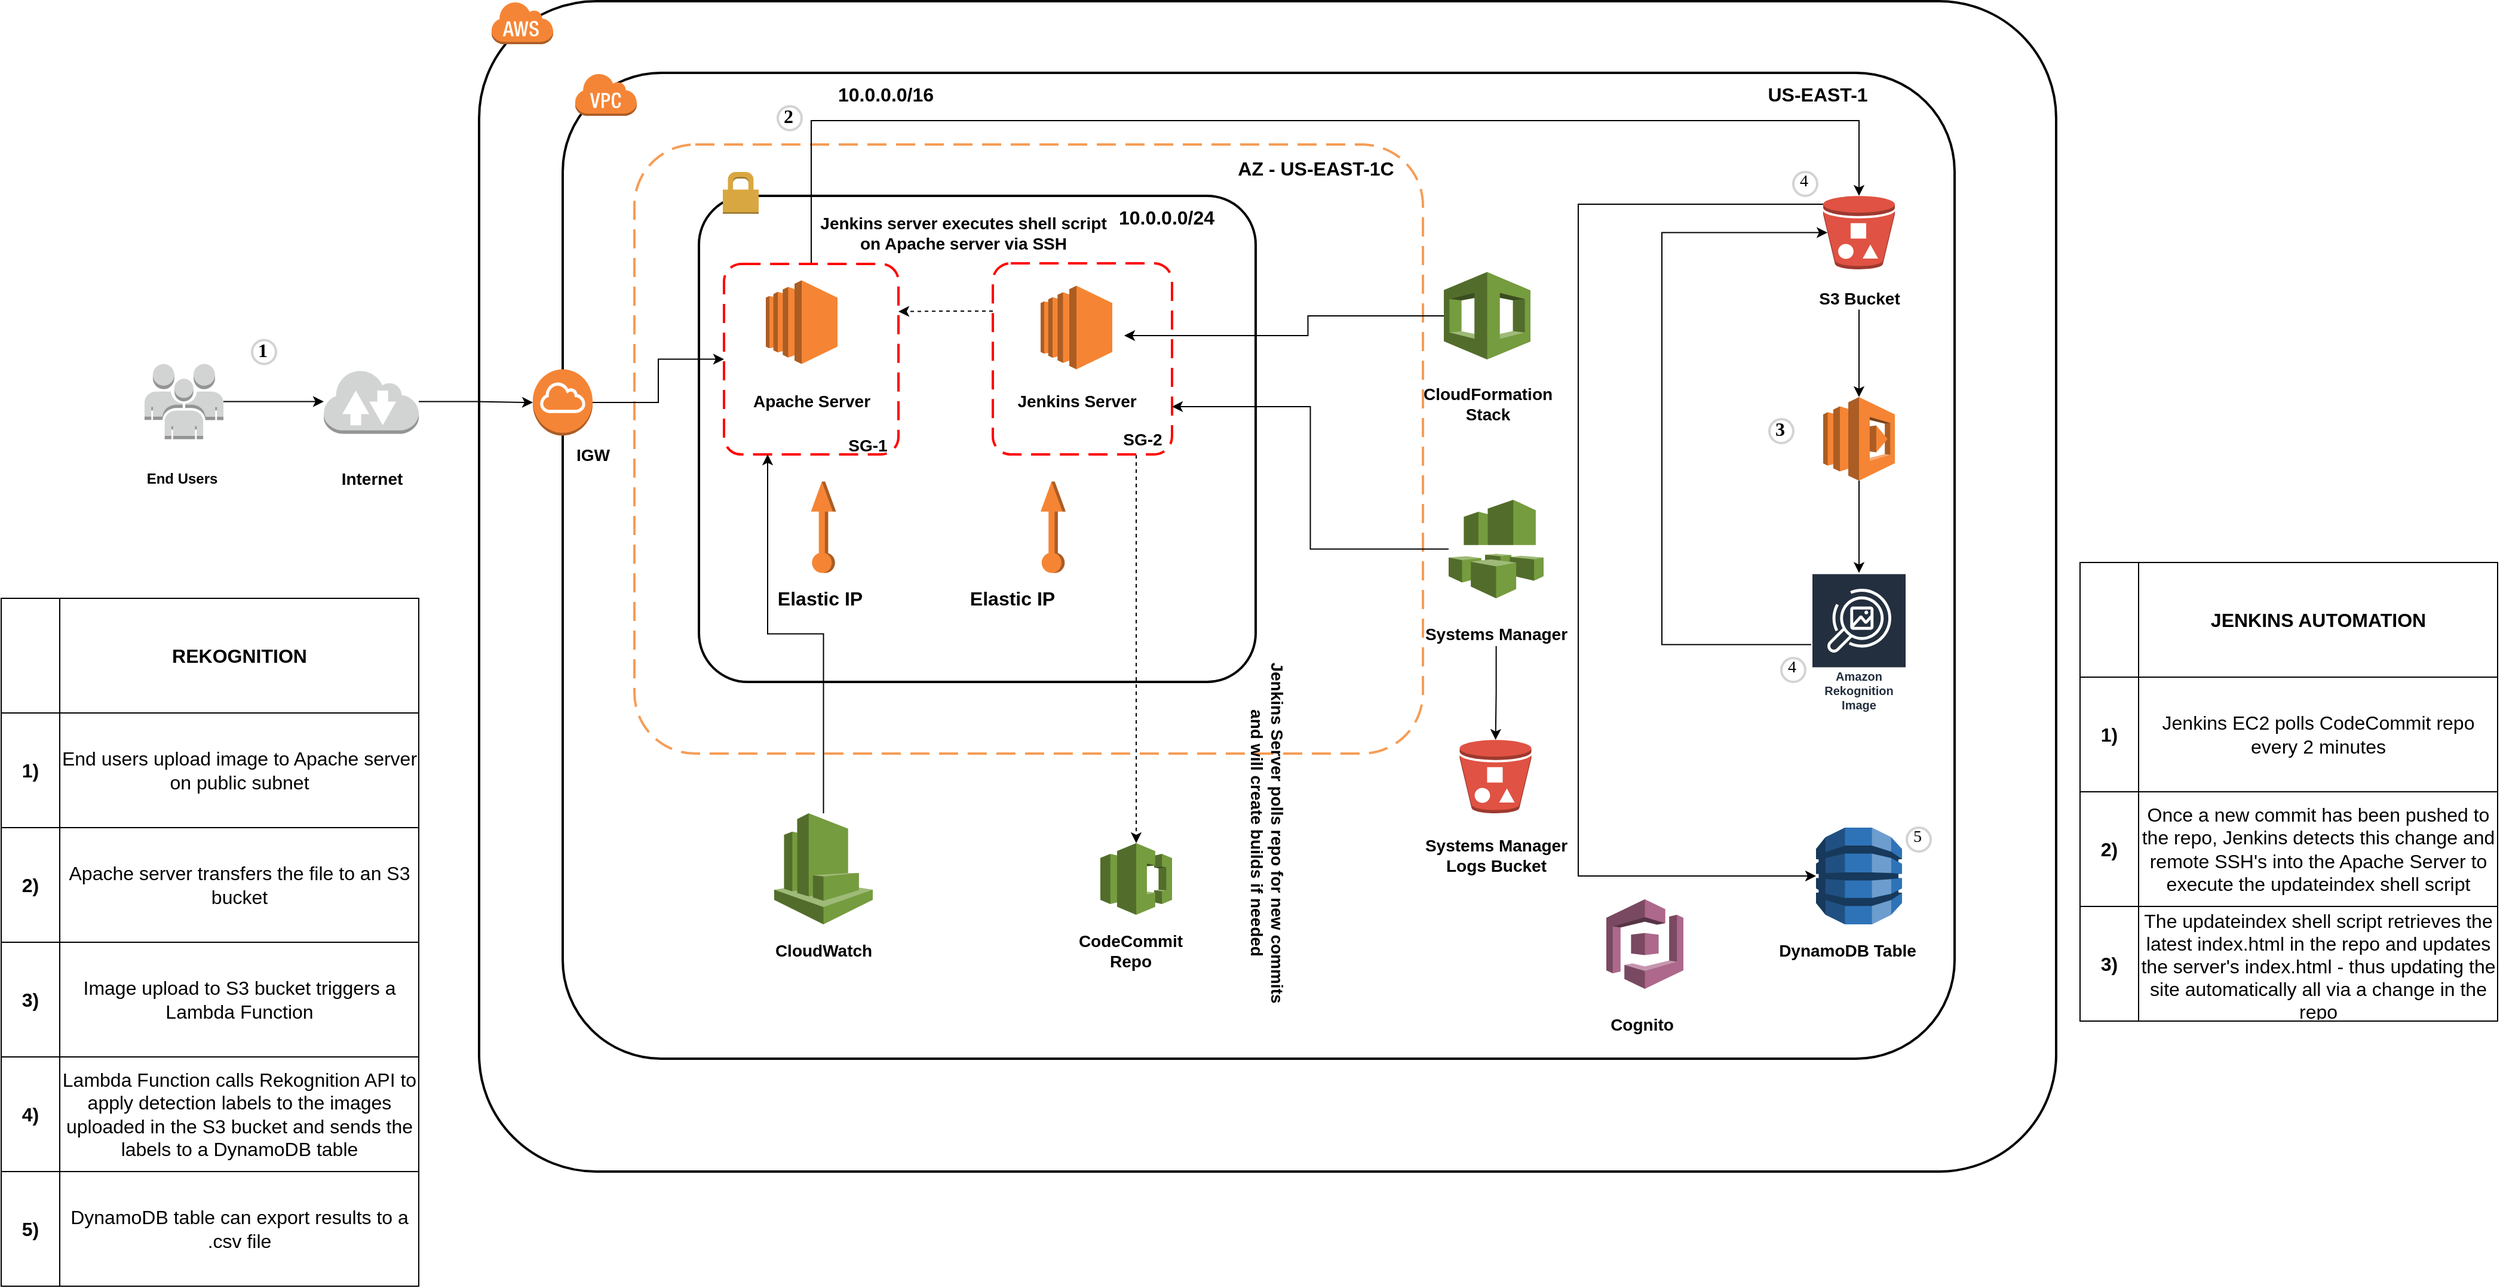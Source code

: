 <mxfile version="15.5.8" type="device"><diagram id="uXAmpyVpYY8LEQhX5TxG" name="Page-1"><mxGraphModel dx="2826" dy="1308" grid="0" gridSize="10" guides="1" tooltips="1" connect="1" arrows="1" fold="1" page="0" pageScale="1" pageWidth="850" pageHeight="1100" math="0" shadow="0"><root><mxCell id="0"/><mxCell id="1" parent="0"/><mxCell id="yqwquA-1qTVkck60Qk1I-11" value="" style="rounded=1;arcSize=10;dashed=0;fillColor=none;gradientColor=none;strokeWidth=2;" parent="1" vertex="1"><mxGeometry x="400" y="120" width="1165" height="825.5" as="geometry"/></mxCell><mxCell id="yqwquA-1qTVkck60Qk1I-9" value="" style="rounded=1;arcSize=10;dashed=0;fillColor=none;gradientColor=none;strokeWidth=2;" parent="1" vertex="1"><mxGeometry x="330" y="60" width="1320" height="980" as="geometry"/></mxCell><mxCell id="yqwquA-1qTVkck60Qk1I-26" value="" style="rounded=1;arcSize=10;dashed=1;strokeColor=#F59D56;fillColor=none;gradientColor=none;dashPattern=8 4;strokeWidth=2;" parent="1" vertex="1"><mxGeometry x="460" y="180" width="660" height="510" as="geometry"/></mxCell><mxCell id="yqwquA-1qTVkck60Qk1I-16" value="" style="rounded=1;arcSize=10;dashed=0;fillColor=none;gradientColor=none;strokeWidth=2;" parent="1" vertex="1"><mxGeometry x="514" y="223" width="466" height="407" as="geometry"/></mxCell><mxCell id="pR_QSaN7eBc64Q-wfGHJ-53" style="edgeStyle=orthogonalEdgeStyle;rounded=0;orthogonalLoop=1;jettySize=auto;html=1;fontSize=12;exitX=0.5;exitY=0;exitDx=0;exitDy=0;" edge="1" parent="1" source="yqwquA-1qTVkck60Qk1I-32" target="yqwquA-1qTVkck60Qk1I-28"><mxGeometry relative="1" as="geometry"><Array as="points"><mxPoint x="608" y="160"/><mxPoint x="1485" y="160"/></Array></mxGeometry></mxCell><mxCell id="yqwquA-1qTVkck60Qk1I-32" value="" style="rounded=1;arcSize=10;dashed=1;strokeColor=#ff0000;fillColor=none;gradientColor=none;dashPattern=8 4;strokeWidth=2;fontSize=14;" parent="1" vertex="1"><mxGeometry x="535" y="280" width="146" height="159.5" as="geometry"/></mxCell><mxCell id="yqwquA-1qTVkck60Qk1I-5" style="edgeStyle=orthogonalEdgeStyle;rounded=0;orthogonalLoop=1;jettySize=auto;html=1;" parent="1" source="yqwquA-1qTVkck60Qk1I-1" target="yqwquA-1qTVkck60Qk1I-2" edge="1"><mxGeometry relative="1" as="geometry"/></mxCell><mxCell id="yqwquA-1qTVkck60Qk1I-1" value="" style="outlineConnect=0;dashed=0;verticalLabelPosition=bottom;verticalAlign=top;align=center;html=1;shape=mxgraph.aws3.users;fillColor=#D2D3D3;gradientColor=none;" parent="1" vertex="1"><mxGeometry x="50" y="363.75" width="66" height="63" as="geometry"/></mxCell><mxCell id="yqwquA-1qTVkck60Qk1I-15" style="edgeStyle=orthogonalEdgeStyle;rounded=0;orthogonalLoop=1;jettySize=auto;html=1;" parent="1" source="yqwquA-1qTVkck60Qk1I-2" target="yqwquA-1qTVkck60Qk1I-13" edge="1"><mxGeometry relative="1" as="geometry"/></mxCell><mxCell id="yqwquA-1qTVkck60Qk1I-2" value="" style="outlineConnect=0;dashed=0;verticalLabelPosition=bottom;verticalAlign=top;align=center;html=1;shape=mxgraph.aws3.internet_2;fillColor=#D2D3D3;gradientColor=none;" parent="1" vertex="1"><mxGeometry x="200" y="368.25" width="79.5" height="54" as="geometry"/></mxCell><mxCell id="yqwquA-1qTVkck60Qk1I-3" value="&lt;b&gt;End Users&lt;/b&gt;" style="text;html=1;align=center;verticalAlign=middle;resizable=0;points=[];autosize=1;strokeColor=none;fillColor=none;" parent="1" vertex="1"><mxGeometry x="46" y="450" width="70" height="20" as="geometry"/></mxCell><mxCell id="yqwquA-1qTVkck60Qk1I-4" value="&lt;div style=&quot;font-size: 14px&quot;&gt;&lt;font style=&quot;font-size: 14px&quot;&gt;&lt;b&gt;Internet&lt;/b&gt;&lt;/font&gt;&lt;/div&gt;" style="text;html=1;align=center;verticalAlign=middle;resizable=0;points=[];autosize=1;strokeColor=none;fillColor=none;" parent="1" vertex="1"><mxGeometry x="204.75" y="450" width="70" height="20" as="geometry"/></mxCell><mxCell id="yqwquA-1qTVkck60Qk1I-8" value="&lt;font style=&quot;font-size: 16px&quot;&gt;&lt;b&gt;US-EAST-1&lt;/b&gt;&lt;/font&gt;" style="text;html=1;align=center;verticalAlign=middle;resizable=0;points=[];autosize=1;strokeColor=none;fillColor=none;" parent="1" vertex="1"><mxGeometry x="1400" y="128" width="100" height="20" as="geometry"/></mxCell><mxCell id="yqwquA-1qTVkck60Qk1I-12" value="" style="dashed=0;html=1;shape=mxgraph.aws3.virtual_private_cloud;fillColor=#F58536;gradientColor=none;dashed=0;" parent="1" vertex="1"><mxGeometry x="410" y="120" width="52" height="36" as="geometry"/></mxCell><mxCell id="yqwquA-1qTVkck60Qk1I-10" value="" style="dashed=0;html=1;shape=mxgraph.aws3.cloud;fillColor=#F58536;gradientColor=none;dashed=0;" parent="1" vertex="1"><mxGeometry x="340" y="60" width="52" height="36" as="geometry"/></mxCell><mxCell id="pR_QSaN7eBc64Q-wfGHJ-52" style="edgeStyle=orthogonalEdgeStyle;rounded=0;orthogonalLoop=1;jettySize=auto;html=1;entryX=0;entryY=0.5;entryDx=0;entryDy=0;fontSize=12;" edge="1" parent="1" source="yqwquA-1qTVkck60Qk1I-13" target="yqwquA-1qTVkck60Qk1I-32"><mxGeometry relative="1" as="geometry"/></mxCell><mxCell id="yqwquA-1qTVkck60Qk1I-13" value="" style="outlineConnect=0;dashed=0;verticalLabelPosition=bottom;verticalAlign=top;align=center;html=1;shape=mxgraph.aws3.internet_gateway;fillColor=#F58536;gradientColor=none;" parent="1" vertex="1"><mxGeometry x="375" y="368.25" width="50" height="55.5" as="geometry"/></mxCell><mxCell id="yqwquA-1qTVkck60Qk1I-14" value="&lt;font style=&quot;font-size: 14px&quot;&gt;&lt;b&gt;IGW&lt;/b&gt;&lt;/font&gt;" style="text;html=1;align=center;verticalAlign=middle;resizable=0;points=[];autosize=1;strokeColor=none;fillColor=none;" parent="1" vertex="1"><mxGeometry x="405" y="430" width="40" height="20" as="geometry"/></mxCell><mxCell id="yqwquA-1qTVkck60Qk1I-17" value="" style="dashed=0;html=1;shape=mxgraph.aws3.permissions;fillColor=#D9A741;gradientColor=none;dashed=0;" parent="1" vertex="1"><mxGeometry x="534" y="203" width="30" height="35" as="geometry"/></mxCell><mxCell id="yqwquA-1qTVkck60Qk1I-18" value="&lt;font style=&quot;font-size: 16px&quot;&gt;&lt;b&gt;10.0.0.0/16&lt;/b&gt;&lt;/font&gt;" style="text;html=1;align=center;verticalAlign=middle;resizable=0;points=[];autosize=1;strokeColor=none;fillColor=none;" parent="1" vertex="1"><mxGeometry x="620" y="128" width="100" height="20" as="geometry"/></mxCell><mxCell id="yqwquA-1qTVkck60Qk1I-19" value="&lt;font style=&quot;font-size: 16px&quot;&gt;&lt;b&gt;10.0.0.0/24&lt;/b&gt;&lt;/font&gt;" style="text;html=1;align=center;verticalAlign=middle;resizable=0;points=[];autosize=1;strokeColor=none;fillColor=none;" parent="1" vertex="1"><mxGeometry x="855" y="230.5" width="100" height="20" as="geometry"/></mxCell><mxCell id="yqwquA-1qTVkck60Qk1I-21" value="" style="outlineConnect=0;dashed=0;verticalLabelPosition=bottom;verticalAlign=top;align=center;html=1;shape=mxgraph.aws3.ec2;fillColor=#F58534;gradientColor=none;" parent="1" vertex="1"><mxGeometry x="570" y="293.75" width="60" height="70" as="geometry"/></mxCell><mxCell id="yqwquA-1qTVkck60Qk1I-23" value="" style="outlineConnect=0;dashed=0;verticalLabelPosition=bottom;verticalAlign=top;align=center;html=1;shape=mxgraph.aws3.ec2;fillColor=#F58534;gradientColor=none;" parent="1" vertex="1"><mxGeometry x="800" y="298.25" width="60" height="70" as="geometry"/></mxCell><mxCell id="yqwquA-1qTVkck60Qk1I-24" value="&lt;font style=&quot;font-size: 14px&quot;&gt;&lt;b&gt;Apache Server&lt;/b&gt;&lt;/font&gt;" style="text;html=1;align=center;verticalAlign=middle;resizable=0;points=[];autosize=1;strokeColor=none;fillColor=none;" parent="1" vertex="1"><mxGeometry x="553" y="385.25" width="110" height="20" as="geometry"/></mxCell><mxCell id="yqwquA-1qTVkck60Qk1I-25" value="&lt;font style=&quot;font-size: 14px&quot;&gt;&lt;b&gt;Jenkins Server&lt;/b&gt;&lt;/font&gt;" style="text;html=1;align=center;verticalAlign=middle;resizable=0;points=[];autosize=1;strokeColor=none;fillColor=none;" parent="1" vertex="1"><mxGeometry x="770" y="385.25" width="120" height="20" as="geometry"/></mxCell><mxCell id="yqwquA-1qTVkck60Qk1I-27" value="&lt;font style=&quot;font-size: 16px&quot;&gt;&lt;b&gt;AZ - US-EAST-1C&lt;/b&gt;&lt;/font&gt;" style="text;html=1;align=center;verticalAlign=middle;resizable=0;points=[];autosize=1;strokeColor=none;fillColor=none;" parent="1" vertex="1"><mxGeometry x="955" y="190" width="150" height="20" as="geometry"/></mxCell><mxCell id="pR_QSaN7eBc64Q-wfGHJ-67" style="edgeStyle=orthogonalEdgeStyle;rounded=0;orthogonalLoop=1;jettySize=auto;html=1;fontSize=14;" edge="1" parent="1" source="yqwquA-1qTVkck60Qk1I-29" target="pR_QSaN7eBc64Q-wfGHJ-66"><mxGeometry relative="1" as="geometry"/></mxCell><mxCell id="yqwquA-1qTVkck60Qk1I-29" value="&lt;font style=&quot;font-size: 14px&quot;&gt;&lt;b&gt;S3 Bucket&lt;/b&gt;&lt;/font&gt;" style="text;html=1;align=center;verticalAlign=middle;resizable=0;points=[];autosize=1;strokeColor=none;fillColor=none;" parent="1" vertex="1"><mxGeometry x="1446" y="299.25" width="78" height="19" as="geometry"/></mxCell><mxCell id="pR_QSaN7eBc64Q-wfGHJ-80" style="edgeStyle=orthogonalEdgeStyle;rounded=0;orthogonalLoop=1;jettySize=auto;html=1;fontSize=14;entryX=0.06;entryY=0.5;entryDx=0;entryDy=0;entryPerimeter=0;" edge="1" parent="1" source="yqwquA-1qTVkck60Qk1I-30" target="yqwquA-1qTVkck60Qk1I-28"><mxGeometry relative="1" as="geometry"><Array as="points"><mxPoint x="1320" y="599"/><mxPoint x="1320" y="254"/></Array></mxGeometry></mxCell><mxCell id="yqwquA-1qTVkck60Qk1I-30" value="Amazon Rekognition Image" style="sketch=0;outlineConnect=0;fontColor=#232F3E;gradientColor=none;strokeColor=#ffffff;fillColor=#232F3E;dashed=0;verticalLabelPosition=middle;verticalAlign=bottom;align=center;html=1;whiteSpace=wrap;fontSize=10;fontStyle=1;spacing=3;shape=mxgraph.aws4.productIcon;prIcon=mxgraph.aws4.rekognition_image;" parent="1" vertex="1"><mxGeometry x="1445" y="538.75" width="80" height="120" as="geometry"/></mxCell><mxCell id="pR_QSaN7eBc64Q-wfGHJ-3" style="edgeStyle=orthogonalEdgeStyle;rounded=0;orthogonalLoop=1;jettySize=auto;html=1;dashed=1;entryX=0.5;entryY=0;entryDx=0;entryDy=0;entryPerimeter=0;" edge="1" parent="1" target="pR_QSaN7eBc64Q-wfGHJ-1"><mxGeometry relative="1" as="geometry"><mxPoint x="880" y="440" as="sourcePoint"/><Array as="points"><mxPoint x="880" y="550"/><mxPoint x="880" y="550"/></Array></mxGeometry></mxCell><mxCell id="pR_QSaN7eBc64Q-wfGHJ-50" style="edgeStyle=orthogonalEdgeStyle;rounded=0;orthogonalLoop=1;jettySize=auto;html=1;entryX=1;entryY=0.25;entryDx=0;entryDy=0;dashed=1;fontSize=16;exitX=0;exitY=0.25;exitDx=0;exitDy=0;" edge="1" parent="1" source="yqwquA-1qTVkck60Qk1I-33" target="yqwquA-1qTVkck60Qk1I-32"><mxGeometry relative="1" as="geometry"/></mxCell><mxCell id="yqwquA-1qTVkck60Qk1I-33" value="" style="rounded=1;arcSize=10;dashed=1;strokeColor=#ff0000;fillColor=none;gradientColor=none;dashPattern=8 4;strokeWidth=2;fontSize=14;" parent="1" vertex="1"><mxGeometry x="760" y="279.5" width="150" height="160" as="geometry"/></mxCell><mxCell id="yqwquA-1qTVkck60Qk1I-34" value="&lt;font style=&quot;font-size: 14px&quot;&gt;&lt;b&gt;SG-1&lt;/b&gt;&lt;/font&gt;" style="text;html=1;align=center;verticalAlign=middle;resizable=0;points=[];autosize=1;strokeColor=none;fillColor=none;fontSize=14;" parent="1" vertex="1"><mxGeometry x="630" y="422.25" width="50" height="20" as="geometry"/></mxCell><mxCell id="yqwquA-1qTVkck60Qk1I-35" value="&lt;font style=&quot;font-size: 14px&quot;&gt;&lt;b&gt;SG-2&lt;/b&gt;&lt;/font&gt;" style="text;html=1;align=center;verticalAlign=middle;resizable=0;points=[];autosize=1;strokeColor=none;fillColor=none;fontSize=14;" parent="1" vertex="1"><mxGeometry x="860" y="416.5" width="50" height="20" as="geometry"/></mxCell><mxCell id="pR_QSaN7eBc64Q-wfGHJ-1" value="" style="outlineConnect=0;dashed=0;verticalLabelPosition=bottom;verticalAlign=top;align=center;html=1;shape=mxgraph.aws3.codecommit;fillColor=#759C3E;gradientColor=none;" vertex="1" parent="1"><mxGeometry x="850" y="765" width="60" height="60" as="geometry"/></mxCell><mxCell id="pR_QSaN7eBc64Q-wfGHJ-2" value="&lt;font style=&quot;font-size: 14px&quot;&gt;&lt;b&gt;CodeCommit&lt;br&gt;Repo&lt;/b&gt;&lt;/font&gt;" style="text;html=1;align=center;verticalAlign=middle;resizable=0;points=[];autosize=1;strokeColor=none;fillColor=none;" vertex="1" parent="1"><mxGeometry x="825" y="835" width="100" height="40" as="geometry"/></mxCell><mxCell id="pR_QSaN7eBc64Q-wfGHJ-4" value="&lt;div style=&quot;font-size: 14px&quot;&gt;&lt;font style=&quot;font-size: 14px&quot;&gt;&lt;b&gt;Jenkins Server polls repo for new commits &lt;br&gt;&lt;/b&gt;&lt;/font&gt;&lt;/div&gt;&lt;div style=&quot;font-size: 14px&quot;&gt;&lt;font style=&quot;font-size: 14px&quot;&gt;&lt;b&gt;and will create builds if needed&lt;/b&gt;&lt;/font&gt;&lt;/div&gt;" style="text;html=1;align=center;verticalAlign=middle;resizable=0;points=[];autosize=1;strokeColor=none;fillColor=none;rotation=90;" vertex="1" parent="1"><mxGeometry x="842.5" y="740" width="295" height="32" as="geometry"/></mxCell><mxCell id="pR_QSaN7eBc64Q-wfGHJ-30" value="" style="shape=table;startSize=0;container=1;collapsible=0;childLayout=tableLayout;fontSize=16;" vertex="1" parent="1"><mxGeometry x="-70" y="560" width="349.5" height="576" as="geometry"/></mxCell><mxCell id="pR_QSaN7eBc64Q-wfGHJ-87" style="shape=partialRectangle;collapsible=0;dropTarget=0;pointerEvents=0;fillColor=none;top=0;left=0;bottom=0;right=0;points=[[0,0.5],[1,0.5]];portConstraint=eastwest;fontSize=16;" vertex="1" parent="pR_QSaN7eBc64Q-wfGHJ-30"><mxGeometry width="349.5" height="96" as="geometry"/></mxCell><mxCell id="pR_QSaN7eBc64Q-wfGHJ-88" style="shape=partialRectangle;html=1;whiteSpace=wrap;connectable=0;overflow=hidden;fillColor=none;top=0;left=0;bottom=0;right=0;pointerEvents=1;fontSize=16;" vertex="1" parent="pR_QSaN7eBc64Q-wfGHJ-87"><mxGeometry width="49" height="96" as="geometry"><mxRectangle width="49" height="96" as="alternateBounds"/></mxGeometry></mxCell><mxCell id="pR_QSaN7eBc64Q-wfGHJ-89" value="&lt;b&gt;REKOGNITION&lt;/b&gt;" style="shape=partialRectangle;html=1;whiteSpace=wrap;connectable=0;overflow=hidden;fillColor=none;top=0;left=0;bottom=0;right=0;pointerEvents=1;fontSize=16;" vertex="1" parent="pR_QSaN7eBc64Q-wfGHJ-87"><mxGeometry x="49" width="301" height="96" as="geometry"><mxRectangle width="301" height="96" as="alternateBounds"/></mxGeometry></mxCell><mxCell id="pR_QSaN7eBc64Q-wfGHJ-31" value="" style="shape=partialRectangle;collapsible=0;dropTarget=0;pointerEvents=0;fillColor=none;top=0;left=0;bottom=0;right=0;points=[[0,0.5],[1,0.5]];portConstraint=eastwest;fontSize=16;" vertex="1" parent="pR_QSaN7eBc64Q-wfGHJ-30"><mxGeometry y="96" width="349.5" height="96" as="geometry"/></mxCell><mxCell id="pR_QSaN7eBc64Q-wfGHJ-32" value="&lt;b&gt;1)&lt;/b&gt;" style="shape=partialRectangle;html=1;whiteSpace=wrap;connectable=0;overflow=hidden;fillColor=none;top=0;left=0;bottom=0;right=0;pointerEvents=1;fontSize=16;" vertex="1" parent="pR_QSaN7eBc64Q-wfGHJ-31"><mxGeometry width="49" height="96" as="geometry"><mxRectangle width="49" height="96" as="alternateBounds"/></mxGeometry></mxCell><mxCell id="pR_QSaN7eBc64Q-wfGHJ-33" value="End users upload image to Apache server on public subnet" style="shape=partialRectangle;html=1;whiteSpace=wrap;connectable=0;overflow=hidden;fillColor=none;top=0;left=0;bottom=0;right=0;pointerEvents=1;fontSize=16;" vertex="1" parent="pR_QSaN7eBc64Q-wfGHJ-31"><mxGeometry x="49" width="301" height="96" as="geometry"><mxRectangle width="301" height="96" as="alternateBounds"/></mxGeometry></mxCell><mxCell id="pR_QSaN7eBc64Q-wfGHJ-34" value="" style="shape=partialRectangle;collapsible=0;dropTarget=0;pointerEvents=0;fillColor=none;top=0;left=0;bottom=0;right=0;points=[[0,0.5],[1,0.5]];portConstraint=eastwest;fontSize=16;" vertex="1" parent="pR_QSaN7eBc64Q-wfGHJ-30"><mxGeometry y="192" width="349.5" height="96" as="geometry"/></mxCell><mxCell id="pR_QSaN7eBc64Q-wfGHJ-35" value="&lt;b&gt;2)&lt;/b&gt;" style="shape=partialRectangle;html=1;whiteSpace=wrap;connectable=0;overflow=hidden;fillColor=none;top=0;left=0;bottom=0;right=0;pointerEvents=1;fontSize=16;" vertex="1" parent="pR_QSaN7eBc64Q-wfGHJ-34"><mxGeometry width="49" height="96" as="geometry"><mxRectangle width="49" height="96" as="alternateBounds"/></mxGeometry></mxCell><mxCell id="pR_QSaN7eBc64Q-wfGHJ-36" value="Apache server transfers the file to an S3 bucket" style="shape=partialRectangle;html=1;whiteSpace=wrap;connectable=0;overflow=hidden;fillColor=none;top=0;left=0;bottom=0;right=0;pointerEvents=1;fontSize=16;" vertex="1" parent="pR_QSaN7eBc64Q-wfGHJ-34"><mxGeometry x="49" width="301" height="96" as="geometry"><mxRectangle width="301" height="96" as="alternateBounds"/></mxGeometry></mxCell><mxCell id="pR_QSaN7eBc64Q-wfGHJ-37" value="" style="shape=partialRectangle;collapsible=0;dropTarget=0;pointerEvents=0;fillColor=none;top=0;left=0;bottom=0;right=0;points=[[0,0.5],[1,0.5]];portConstraint=eastwest;fontSize=16;" vertex="1" parent="pR_QSaN7eBc64Q-wfGHJ-30"><mxGeometry y="288" width="349.5" height="96" as="geometry"/></mxCell><mxCell id="pR_QSaN7eBc64Q-wfGHJ-38" value="&lt;b&gt;3)&lt;/b&gt;" style="shape=partialRectangle;html=1;whiteSpace=wrap;connectable=0;overflow=hidden;fillColor=none;top=0;left=0;bottom=0;right=0;pointerEvents=1;fontSize=16;" vertex="1" parent="pR_QSaN7eBc64Q-wfGHJ-37"><mxGeometry width="49" height="96" as="geometry"><mxRectangle width="49" height="96" as="alternateBounds"/></mxGeometry></mxCell><mxCell id="pR_QSaN7eBc64Q-wfGHJ-39" value="Image upload to S3 bucket triggers a Lambda Function" style="shape=partialRectangle;html=1;whiteSpace=wrap;connectable=0;overflow=hidden;fillColor=none;top=0;left=0;bottom=0;right=0;pointerEvents=1;fontSize=16;" vertex="1" parent="pR_QSaN7eBc64Q-wfGHJ-37"><mxGeometry x="49" width="301" height="96" as="geometry"><mxRectangle width="301" height="96" as="alternateBounds"/></mxGeometry></mxCell><mxCell id="pR_QSaN7eBc64Q-wfGHJ-73" style="shape=partialRectangle;collapsible=0;dropTarget=0;pointerEvents=0;fillColor=none;top=0;left=0;bottom=0;right=0;points=[[0,0.5],[1,0.5]];portConstraint=eastwest;fontSize=16;" vertex="1" parent="pR_QSaN7eBc64Q-wfGHJ-30"><mxGeometry y="384" width="349.5" height="96" as="geometry"/></mxCell><mxCell id="pR_QSaN7eBc64Q-wfGHJ-74" value="&lt;b&gt;4)&lt;/b&gt;" style="shape=partialRectangle;html=1;whiteSpace=wrap;connectable=0;overflow=hidden;fillColor=none;top=0;left=0;bottom=0;right=0;pointerEvents=1;fontSize=16;" vertex="1" parent="pR_QSaN7eBc64Q-wfGHJ-73"><mxGeometry width="49" height="96" as="geometry"><mxRectangle width="49" height="96" as="alternateBounds"/></mxGeometry></mxCell><mxCell id="pR_QSaN7eBc64Q-wfGHJ-75" value="Lambda Function calls Rekognition API to apply detection labels to the images uploaded in the S3 bucket and sends the labels to a DynamoDB table" style="shape=partialRectangle;html=1;whiteSpace=wrap;connectable=0;overflow=hidden;fillColor=none;top=0;left=0;bottom=0;right=0;pointerEvents=1;fontSize=16;" vertex="1" parent="pR_QSaN7eBc64Q-wfGHJ-73"><mxGeometry x="49" width="301" height="96" as="geometry"><mxRectangle width="301" height="96" as="alternateBounds"/></mxGeometry></mxCell><mxCell id="pR_QSaN7eBc64Q-wfGHJ-76" style="shape=partialRectangle;collapsible=0;dropTarget=0;pointerEvents=0;fillColor=none;top=0;left=0;bottom=0;right=0;points=[[0,0.5],[1,0.5]];portConstraint=eastwest;fontSize=16;" vertex="1" parent="pR_QSaN7eBc64Q-wfGHJ-30"><mxGeometry y="480" width="349.5" height="96" as="geometry"/></mxCell><mxCell id="pR_QSaN7eBc64Q-wfGHJ-77" value="&lt;b&gt;5)&lt;/b&gt;" style="shape=partialRectangle;html=1;whiteSpace=wrap;connectable=0;overflow=hidden;fillColor=none;top=0;left=0;bottom=0;right=0;pointerEvents=1;fontSize=16;" vertex="1" parent="pR_QSaN7eBc64Q-wfGHJ-76"><mxGeometry width="49" height="96" as="geometry"><mxRectangle width="49" height="96" as="alternateBounds"/></mxGeometry></mxCell><mxCell id="pR_QSaN7eBc64Q-wfGHJ-78" value="DynamoDB table can export results to a .csv file" style="shape=partialRectangle;html=1;whiteSpace=wrap;connectable=0;overflow=hidden;fillColor=none;top=0;left=0;bottom=0;right=0;pointerEvents=1;fontSize=16;" vertex="1" parent="pR_QSaN7eBc64Q-wfGHJ-76"><mxGeometry x="49" width="301" height="96" as="geometry"><mxRectangle width="301" height="96" as="alternateBounds"/></mxGeometry></mxCell><mxCell id="pR_QSaN7eBc64Q-wfGHJ-51" value="&lt;div style=&quot;font-size: 14px&quot;&gt;&lt;font style=&quot;font-size: 14px&quot;&gt;&lt;b&gt;&lt;font style=&quot;font-size: 14px&quot;&gt;Jenkins server executes shell script &lt;br&gt;&lt;/font&gt;&lt;/b&gt;&lt;/font&gt;&lt;/div&gt;&lt;div style=&quot;font-size: 14px&quot;&gt;&lt;font style=&quot;font-size: 14px&quot;&gt;&lt;b&gt;&lt;font style=&quot;font-size: 14px&quot;&gt;on Apache server via SSH&lt;br&gt;&lt;/font&gt;&lt;/b&gt;&lt;/font&gt;&lt;/div&gt;" style="text;html=1;align=center;verticalAlign=middle;resizable=0;points=[];autosize=1;strokeColor=none;fillColor=none;fontSize=12;" vertex="1" parent="1"><mxGeometry x="610" y="238" width="250" height="32" as="geometry"/></mxCell><mxCell id="pR_QSaN7eBc64Q-wfGHJ-55" value="&lt;b&gt;1&lt;/b&gt;" style="ellipse;whiteSpace=wrap;html=1;aspect=fixed;strokeWidth=2;fontFamily=Tahoma;spacingBottom=4;spacingRight=2;strokeColor=#d3d3d3;fontSize=16;" vertex="1" parent="1"><mxGeometry x="140" y="343.75" width="20" height="20" as="geometry"/></mxCell><mxCell id="pR_QSaN7eBc64Q-wfGHJ-58" value="&lt;b&gt;2&lt;/b&gt;" style="ellipse;whiteSpace=wrap;html=1;aspect=fixed;strokeWidth=2;fontFamily=Tahoma;spacingBottom=4;spacingRight=2;strokeColor=#d3d3d3;fontSize=16;" vertex="1" parent="1"><mxGeometry x="580" y="148" width="20" height="20" as="geometry"/></mxCell><mxCell id="pR_QSaN7eBc64Q-wfGHJ-59" value="&lt;b&gt;3&lt;/b&gt;" style="ellipse;whiteSpace=wrap;html=1;aspect=fixed;strokeWidth=2;fontFamily=Tahoma;spacingBottom=4;spacingRight=2;strokeColor=#d3d3d3;fontSize=16;" vertex="1" parent="1"><mxGeometry x="1410" y="410" width="20" height="20" as="geometry"/></mxCell><mxCell id="pR_QSaN7eBc64Q-wfGHJ-62" value="" style="outlineConnect=0;dashed=0;verticalLabelPosition=bottom;verticalAlign=top;align=center;html=1;shape=mxgraph.aws3.elastic_ip;fillColor=#F58534;gradientColor=none;fontSize=14;direction=north;" vertex="1" parent="1"><mxGeometry x="607.75" y="462.25" width="21" height="76.5" as="geometry"/></mxCell><mxCell id="pR_QSaN7eBc64Q-wfGHJ-63" value="" style="outlineConnect=0;dashed=0;verticalLabelPosition=bottom;verticalAlign=top;align=center;html=1;shape=mxgraph.aws3.elastic_ip;fillColor=#F58534;gradientColor=none;fontSize=14;direction=north;" vertex="1" parent="1"><mxGeometry x="800" y="462.25" width="21" height="76.5" as="geometry"/></mxCell><mxCell id="pR_QSaN7eBc64Q-wfGHJ-64" value="&lt;font size=&quot;1&quot;&gt;&lt;b style=&quot;font-size: 16px&quot;&gt;Elastic IP&lt;/b&gt;&lt;/font&gt;" style="text;html=1;align=center;verticalAlign=middle;resizable=0;points=[];autosize=1;strokeColor=none;fillColor=none;fontSize=14;" vertex="1" parent="1"><mxGeometry x="570" y="550" width="90" height="20" as="geometry"/></mxCell><mxCell id="pR_QSaN7eBc64Q-wfGHJ-65" value="&lt;font size=&quot;1&quot;&gt;&lt;b style=&quot;font-size: 16px&quot;&gt;Elastic IP&lt;/b&gt;&lt;/font&gt;" style="text;html=1;align=center;verticalAlign=middle;resizable=0;points=[];autosize=1;strokeColor=none;fillColor=none;fontSize=14;" vertex="1" parent="1"><mxGeometry x="731" y="550" width="90" height="20" as="geometry"/></mxCell><mxCell id="pR_QSaN7eBc64Q-wfGHJ-69" style="edgeStyle=orthogonalEdgeStyle;rounded=0;orthogonalLoop=1;jettySize=auto;html=1;fontSize=14;" edge="1" parent="1" source="pR_QSaN7eBc64Q-wfGHJ-66" target="yqwquA-1qTVkck60Qk1I-30"><mxGeometry relative="1" as="geometry"/></mxCell><mxCell id="pR_QSaN7eBc64Q-wfGHJ-66" value="" style="outlineConnect=0;dashed=0;verticalLabelPosition=bottom;verticalAlign=top;align=center;html=1;shape=mxgraph.aws3.lambda;fillColor=#F58534;gradientColor=none;fontSize=14;" vertex="1" parent="1"><mxGeometry x="1455" y="391.5" width="60" height="70" as="geometry"/></mxCell><mxCell id="pR_QSaN7eBc64Q-wfGHJ-71" value="" style="outlineConnect=0;dashed=0;verticalLabelPosition=bottom;verticalAlign=top;align=center;html=1;shape=mxgraph.aws3.dynamo_db;fillColor=#2E73B8;gradientColor=none;fontSize=14;" vertex="1" parent="1"><mxGeometry x="1449" y="752" width="72" height="81" as="geometry"/></mxCell><mxCell id="pR_QSaN7eBc64Q-wfGHJ-81" style="edgeStyle=orthogonalEdgeStyle;rounded=0;orthogonalLoop=1;jettySize=auto;html=1;entryX=0;entryY=0.5;entryDx=0;entryDy=0;entryPerimeter=0;fontSize=14;" edge="1" parent="1" source="yqwquA-1qTVkck60Qk1I-28" target="pR_QSaN7eBc64Q-wfGHJ-71"><mxGeometry relative="1" as="geometry"><Array as="points"><mxPoint x="1250" y="230"/><mxPoint x="1250" y="793"/></Array></mxGeometry></mxCell><mxCell id="yqwquA-1qTVkck60Qk1I-28" value="" style="outlineConnect=0;dashed=0;verticalLabelPosition=bottom;verticalAlign=top;align=center;html=1;shape=mxgraph.aws3.bucket_with_objects;fillColor=#E05243;gradientColor=none;" parent="1" vertex="1"><mxGeometry x="1455" y="223" width="60" height="61.5" as="geometry"/></mxCell><mxCell id="pR_QSaN7eBc64Q-wfGHJ-83" value="4" style="ellipse;whiteSpace=wrap;html=1;aspect=fixed;strokeWidth=2;fontFamily=Tahoma;spacingBottom=4;spacingRight=2;strokeColor=#d3d3d3;fontSize=14;" vertex="1" parent="1"><mxGeometry x="1420" y="610" width="20" height="20" as="geometry"/></mxCell><mxCell id="pR_QSaN7eBc64Q-wfGHJ-84" value="4" style="ellipse;whiteSpace=wrap;html=1;aspect=fixed;strokeWidth=2;fontFamily=Tahoma;spacingBottom=4;spacingRight=2;strokeColor=#d3d3d3;fontSize=14;" vertex="1" parent="1"><mxGeometry x="1430" y="203" width="20" height="20" as="geometry"/></mxCell><mxCell id="pR_QSaN7eBc64Q-wfGHJ-85" value="5" style="ellipse;whiteSpace=wrap;html=1;aspect=fixed;strokeWidth=2;fontFamily=Tahoma;spacingBottom=4;spacingRight=2;strokeColor=#d3d3d3;fontSize=14;" vertex="1" parent="1"><mxGeometry x="1525" y="752" width="20" height="20" as="geometry"/></mxCell><mxCell id="pR_QSaN7eBc64Q-wfGHJ-86" value="&lt;b&gt;DynamoDB Table&lt;/b&gt;" style="text;html=1;align=center;verticalAlign=middle;resizable=0;points=[];autosize=1;strokeColor=none;fillColor=none;fontSize=14;" vertex="1" parent="1"><mxGeometry x="1410" y="845" width="130" height="20" as="geometry"/></mxCell><mxCell id="pR_QSaN7eBc64Q-wfGHJ-92" style="edgeStyle=orthogonalEdgeStyle;rounded=0;orthogonalLoop=1;jettySize=auto;html=1;entryX=0.733;entryY=0.378;entryDx=0;entryDy=0;entryPerimeter=0;fontSize=14;" edge="1" parent="1" source="pR_QSaN7eBc64Q-wfGHJ-90" target="yqwquA-1qTVkck60Qk1I-33"><mxGeometry relative="1" as="geometry"/></mxCell><mxCell id="pR_QSaN7eBc64Q-wfGHJ-90" value="" style="outlineConnect=0;dashed=0;verticalLabelPosition=bottom;verticalAlign=top;align=center;html=1;shape=mxgraph.aws3.cloudformation;fillColor=#759C3E;gradientColor=none;fontSize=14;" vertex="1" parent="1"><mxGeometry x="1137.5" y="286.75" width="72.5" height="73.25" as="geometry"/></mxCell><mxCell id="pR_QSaN7eBc64Q-wfGHJ-91" value="&lt;div&gt;&lt;b&gt;CloudFormation&lt;/b&gt;&lt;/div&gt;&lt;div&gt;&lt;b&gt;Stack&lt;br&gt;&lt;/b&gt;&lt;/div&gt;" style="text;html=1;align=center;verticalAlign=middle;resizable=0;points=[];autosize=1;strokeColor=none;fillColor=none;fontSize=14;" vertex="1" parent="1"><mxGeometry x="1113.75" y="376.5" width="120" height="40" as="geometry"/></mxCell><mxCell id="pR_QSaN7eBc64Q-wfGHJ-93" value="" style="shape=table;startSize=0;container=1;collapsible=0;childLayout=tableLayout;fontSize=16;" vertex="1" parent="1"><mxGeometry x="1670" y="530" width="349.5" height="384" as="geometry"/></mxCell><mxCell id="pR_QSaN7eBc64Q-wfGHJ-94" style="shape=partialRectangle;collapsible=0;dropTarget=0;pointerEvents=0;fillColor=none;top=0;left=0;bottom=0;right=0;points=[[0,0.5],[1,0.5]];portConstraint=eastwest;fontSize=16;" vertex="1" parent="pR_QSaN7eBc64Q-wfGHJ-93"><mxGeometry width="349.5" height="96" as="geometry"/></mxCell><mxCell id="pR_QSaN7eBc64Q-wfGHJ-95" style="shape=partialRectangle;html=1;whiteSpace=wrap;connectable=0;overflow=hidden;fillColor=none;top=0;left=0;bottom=0;right=0;pointerEvents=1;fontSize=16;" vertex="1" parent="pR_QSaN7eBc64Q-wfGHJ-94"><mxGeometry width="49" height="96" as="geometry"><mxRectangle width="49" height="96" as="alternateBounds"/></mxGeometry></mxCell><mxCell id="pR_QSaN7eBc64Q-wfGHJ-96" value="&lt;b&gt;JENKINS AUTOMATION&lt;/b&gt;" style="shape=partialRectangle;html=1;whiteSpace=wrap;connectable=0;overflow=hidden;fillColor=none;top=0;left=0;bottom=0;right=0;pointerEvents=1;fontSize=16;" vertex="1" parent="pR_QSaN7eBc64Q-wfGHJ-94"><mxGeometry x="49" width="301" height="96" as="geometry"><mxRectangle width="301" height="96" as="alternateBounds"/></mxGeometry></mxCell><mxCell id="pR_QSaN7eBc64Q-wfGHJ-97" value="" style="shape=partialRectangle;collapsible=0;dropTarget=0;pointerEvents=0;fillColor=none;top=0;left=0;bottom=0;right=0;points=[[0,0.5],[1,0.5]];portConstraint=eastwest;fontSize=16;" vertex="1" parent="pR_QSaN7eBc64Q-wfGHJ-93"><mxGeometry y="96" width="349.5" height="96" as="geometry"/></mxCell><mxCell id="pR_QSaN7eBc64Q-wfGHJ-98" value="&lt;b&gt;1)&lt;/b&gt;" style="shape=partialRectangle;html=1;whiteSpace=wrap;connectable=0;overflow=hidden;fillColor=none;top=0;left=0;bottom=0;right=0;pointerEvents=1;fontSize=16;" vertex="1" parent="pR_QSaN7eBc64Q-wfGHJ-97"><mxGeometry width="49" height="96" as="geometry"><mxRectangle width="49" height="96" as="alternateBounds"/></mxGeometry></mxCell><mxCell id="pR_QSaN7eBc64Q-wfGHJ-99" value="Jenkins EC2 polls CodeCommit repo every 2 minutes" style="shape=partialRectangle;html=1;whiteSpace=wrap;connectable=0;overflow=hidden;fillColor=none;top=0;left=0;bottom=0;right=0;pointerEvents=1;fontSize=16;" vertex="1" parent="pR_QSaN7eBc64Q-wfGHJ-97"><mxGeometry x="49" width="301" height="96" as="geometry"><mxRectangle width="301" height="96" as="alternateBounds"/></mxGeometry></mxCell><mxCell id="pR_QSaN7eBc64Q-wfGHJ-100" value="" style="shape=partialRectangle;collapsible=0;dropTarget=0;pointerEvents=0;fillColor=none;top=0;left=0;bottom=0;right=0;points=[[0,0.5],[1,0.5]];portConstraint=eastwest;fontSize=16;" vertex="1" parent="pR_QSaN7eBc64Q-wfGHJ-93"><mxGeometry y="192" width="349.5" height="96" as="geometry"/></mxCell><mxCell id="pR_QSaN7eBc64Q-wfGHJ-101" value="&lt;b&gt;2)&lt;/b&gt;" style="shape=partialRectangle;html=1;whiteSpace=wrap;connectable=0;overflow=hidden;fillColor=none;top=0;left=0;bottom=0;right=0;pointerEvents=1;fontSize=16;" vertex="1" parent="pR_QSaN7eBc64Q-wfGHJ-100"><mxGeometry width="49" height="96" as="geometry"><mxRectangle width="49" height="96" as="alternateBounds"/></mxGeometry></mxCell><mxCell id="pR_QSaN7eBc64Q-wfGHJ-102" value="Once a new commit has been pushed to the repo, Jenkins detects this change and remote SSH's into the Apache Server to execute the updateindex shell script" style="shape=partialRectangle;html=1;whiteSpace=wrap;connectable=0;overflow=hidden;fillColor=none;top=0;left=0;bottom=0;right=0;pointerEvents=1;fontSize=16;" vertex="1" parent="pR_QSaN7eBc64Q-wfGHJ-100"><mxGeometry x="49" width="301" height="96" as="geometry"><mxRectangle width="301" height="96" as="alternateBounds"/></mxGeometry></mxCell><mxCell id="pR_QSaN7eBc64Q-wfGHJ-103" value="" style="shape=partialRectangle;collapsible=0;dropTarget=0;pointerEvents=0;fillColor=none;top=0;left=0;bottom=0;right=0;points=[[0,0.5],[1,0.5]];portConstraint=eastwest;fontSize=16;" vertex="1" parent="pR_QSaN7eBc64Q-wfGHJ-93"><mxGeometry y="288" width="349.5" height="96" as="geometry"/></mxCell><mxCell id="pR_QSaN7eBc64Q-wfGHJ-104" value="&lt;b&gt;3)&lt;/b&gt;" style="shape=partialRectangle;html=1;whiteSpace=wrap;connectable=0;overflow=hidden;fillColor=none;top=0;left=0;bottom=0;right=0;pointerEvents=1;fontSize=16;" vertex="1" parent="pR_QSaN7eBc64Q-wfGHJ-103"><mxGeometry width="49" height="96" as="geometry"><mxRectangle width="49" height="96" as="alternateBounds"/></mxGeometry></mxCell><mxCell id="pR_QSaN7eBc64Q-wfGHJ-105" value="The updateindex shell script retrieves the latest index.html in the repo and updates the server's index.html - thus updating the site automatically all via a change in the repo" style="shape=partialRectangle;html=1;whiteSpace=wrap;connectable=0;overflow=hidden;fillColor=none;top=0;left=0;bottom=0;right=0;pointerEvents=1;fontSize=16;" vertex="1" parent="pR_QSaN7eBc64Q-wfGHJ-103"><mxGeometry x="49" width="301" height="96" as="geometry"><mxRectangle width="301" height="96" as="alternateBounds"/></mxGeometry></mxCell><mxCell id="pR_QSaN7eBc64Q-wfGHJ-112" value="" style="outlineConnect=0;dashed=0;verticalLabelPosition=bottom;verticalAlign=top;align=center;html=1;shape=mxgraph.aws3.cognito;fillColor=#AD688B;gradientColor=none;fontSize=14;" vertex="1" parent="1"><mxGeometry x="1273.5" y="812" width="64.5" height="75" as="geometry"/></mxCell><mxCell id="pR_QSaN7eBc64Q-wfGHJ-114" value="&lt;b&gt;Cognito&lt;/b&gt;" style="text;html=1;align=center;verticalAlign=middle;resizable=0;points=[];autosize=1;strokeColor=none;fillColor=none;fontSize=14;" vertex="1" parent="1"><mxGeometry x="1268" y="907" width="70" height="20" as="geometry"/></mxCell><mxCell id="pR_QSaN7eBc64Q-wfGHJ-117" style="edgeStyle=orthogonalEdgeStyle;rounded=0;orthogonalLoop=1;jettySize=auto;html=1;entryX=0.25;entryY=1;entryDx=0;entryDy=0;fontSize=14;" edge="1" parent="1" source="pR_QSaN7eBc64Q-wfGHJ-115" target="yqwquA-1qTVkck60Qk1I-32"><mxGeometry relative="1" as="geometry"/></mxCell><mxCell id="pR_QSaN7eBc64Q-wfGHJ-115" value="" style="outlineConnect=0;dashed=0;verticalLabelPosition=bottom;verticalAlign=top;align=center;html=1;shape=mxgraph.aws3.cloudwatch;fillColor=#759C3E;gradientColor=none;fontSize=14;" vertex="1" parent="1"><mxGeometry x="577" y="740" width="82.5" height="93" as="geometry"/></mxCell><mxCell id="pR_QSaN7eBc64Q-wfGHJ-116" value="&lt;b&gt;CloudWatch&lt;/b&gt;" style="text;html=1;align=center;verticalAlign=middle;resizable=0;points=[];autosize=1;strokeColor=none;fillColor=none;fontSize=14;" vertex="1" parent="1"><mxGeometry x="568.25" y="845" width="100" height="20" as="geometry"/></mxCell><mxCell id="pR_QSaN7eBc64Q-wfGHJ-120" style="edgeStyle=orthogonalEdgeStyle;rounded=0;orthogonalLoop=1;jettySize=auto;html=1;entryX=1;entryY=0.75;entryDx=0;entryDy=0;fontSize=14;" edge="1" parent="1" source="pR_QSaN7eBc64Q-wfGHJ-119" target="yqwquA-1qTVkck60Qk1I-33"><mxGeometry relative="1" as="geometry"/></mxCell><mxCell id="pR_QSaN7eBc64Q-wfGHJ-119" value="" style="outlineConnect=0;dashed=0;verticalLabelPosition=bottom;verticalAlign=top;align=center;html=1;shape=mxgraph.aws3.ec2_systems_manager;fillColor=#759C3E;gradientColor=none;fontSize=14;" vertex="1" parent="1"><mxGeometry x="1141.5" y="477.5" width="79.5" height="82.5" as="geometry"/></mxCell><mxCell id="pR_QSaN7eBc64Q-wfGHJ-124" style="edgeStyle=orthogonalEdgeStyle;rounded=0;orthogonalLoop=1;jettySize=auto;html=1;fontSize=14;" edge="1" parent="1" source="pR_QSaN7eBc64Q-wfGHJ-121" target="pR_QSaN7eBc64Q-wfGHJ-122"><mxGeometry relative="1" as="geometry"><mxPoint x="1183.794" y="614" as="sourcePoint"/></mxGeometry></mxCell><mxCell id="pR_QSaN7eBc64Q-wfGHJ-121" value="&lt;b&gt;Systems Manager&lt;/b&gt;" style="text;html=1;align=center;verticalAlign=middle;resizable=0;points=[];autosize=1;strokeColor=none;fillColor=none;fontSize=14;" vertex="1" parent="1"><mxGeometry x="1116.25" y="580" width="130" height="20" as="geometry"/></mxCell><mxCell id="pR_QSaN7eBc64Q-wfGHJ-122" value="" style="outlineConnect=0;dashed=0;verticalLabelPosition=bottom;verticalAlign=top;align=center;html=1;shape=mxgraph.aws3.bucket_with_objects;fillColor=#E05243;gradientColor=none;" vertex="1" parent="1"><mxGeometry x="1150.75" y="678.5" width="60" height="61.5" as="geometry"/></mxCell><mxCell id="pR_QSaN7eBc64Q-wfGHJ-123" value="&lt;div&gt;&lt;b&gt;Systems Manager &lt;br&gt;&lt;/b&gt;&lt;/div&gt;&lt;div&gt;&lt;b&gt;Logs Bucket&lt;/b&gt;&lt;/div&gt;" style="text;html=1;align=center;verticalAlign=middle;resizable=0;points=[];autosize=1;strokeColor=none;fillColor=none;fontSize=14;" vertex="1" parent="1"><mxGeometry x="1116.25" y="755.5" width="129" height="38" as="geometry"/></mxCell></root></mxGraphModel></diagram></mxfile>